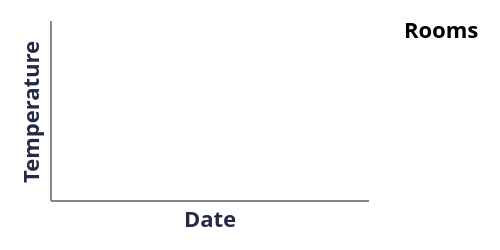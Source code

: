 {
  "$schema": "https://vega.github.io/schema/vega/v5.json",
  "width": 250,
  "height": 125,
  "padding": 10,
  "autosize": {
    "type": "fit",
    "contains": "padding"
  },
  "signals": [
    {
      "name": "minDate"
    },
    {
      "name": "maxDate"
    }
  ],
  "data": [
    {
      "name": "source"
    }
  ],
  "scales": [
    {
      "name": "x",
      "type": "utc",
      "nice": true,
      "domain": [{"signal": "minDate"}, {"signal": "maxDate"}],
      "range": "width"
    },
    {
      "name": "y",
      "type": "linear",
      "nice": true,
      "zero": false,
      "clamp": true,
      "domain": {"data": "source", "field": "temperature"},
      "range": "height"
    },
    {
      "name": "color",
      "type": "ordinal",
      "range": {
        "scheme": "set2"
      },
      "domain": {"data": "source", "field": "room"}
    }
  ],

  "axes": [
    {
      "scale": "x",
      "grid": true,
      "orient": "bottom",
      "title": "Date",
      "gridColor": "#fce6e9",
      "tickColor": "#232946",
      "labelColor": "#232946",
      "titleColor": "#232946"
    },
    {
      "scale": "y",
      "grid": true,
      "orient": "left",
      "title": "Temperature",
      "gridColor": "#fce6e9",
      "tickColor": "#232946",
      "labelColor": "#232946",
      "titleColor": "#232946"
    }
  ],

  "legends": [
    {
      "stroke": "color",
      "title": "Rooms",
      "encode": {
        "symbols": {
          "name": "legendSymbol",
          "update": {
            "fill": {"value": "transparent"},
            "strokeWidth": {"value": 2},
            "size": {"value": 64}
          }
        },
        "labels": {
          "name": "legendLabel"
        }
      }
    }
  ],

  "marks": [
    {
      "type": "group",
      "from": {
        "facet": {
          "name": "series",
          "data": "source",
          "groupby": "room"
        }
      },
      "marks": [
        {
          "type": "line",
          "from": {"data": "series"},
          "encode": {
            "update": {
              "x": {"scale": "x", "field": "time"},
              "y": {"scale": "y", "field": "temperature"},
              "stroke": {"scale": "color", "field": "room"}
            }
          }
        },
        {
          "type": "symbol",
          "from": {"data": "series"},
          "encode": {
            "update": {
              "x": {"scale": "x", "field": "time"},
              "y": {"scale": "y", "field": "temperature"},
              "stroke": {"scale": "color", "field": "room"},
              "size": {"value": 20},
              "fill": {"value": "#232946"}
            }
          }
        }
      ]
    }
  ]
}
